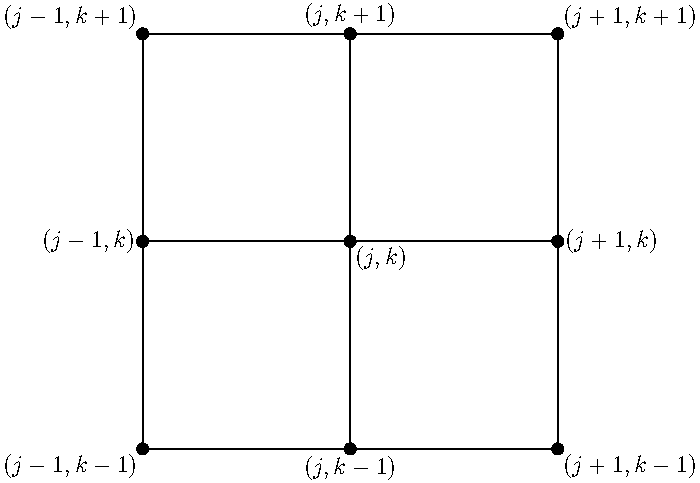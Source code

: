 size(350,0);

pair p0=(0,0);
pair p1=(-1,0);
pair p2=(+1,0);
pair p3=(0,-1);
pair p4=(0,+1);
pair p5=(-1,-1);
pair p6=(-1,+1);
pair p7=(+1,+1);
pair p8=(+1,-1);

pen pp = linewidth(6);

dot(p0, pp);
dot(p1, pp);
dot(p2, pp);
dot(p3, pp);
dot(p4, pp);
dot(p5, pp);
dot(p6, pp);
dot(p7, pp);
dot(p8, pp);

draw(p1--p2);
draw(p3--p4);
draw(p5--p6);
draw(p6--p7);
draw(p5--p8);
draw(p8--p7);

label("$(j,k)$", p0, SE);
label("$(j-1,k)$", p1, W);
label("$(j+1,k)$", p2, E);
label("$(j,k-1)$", p3, S);
label("$(j,k+1)$", p4, N);
label("$(j-1,k-1)$", p5, SW);
label("$(j-1,k+1)$", p6, NW);
label("$(j+1,k+1)$", p7, NE);
label("$(j+1,k-1)$", p8, SE);
